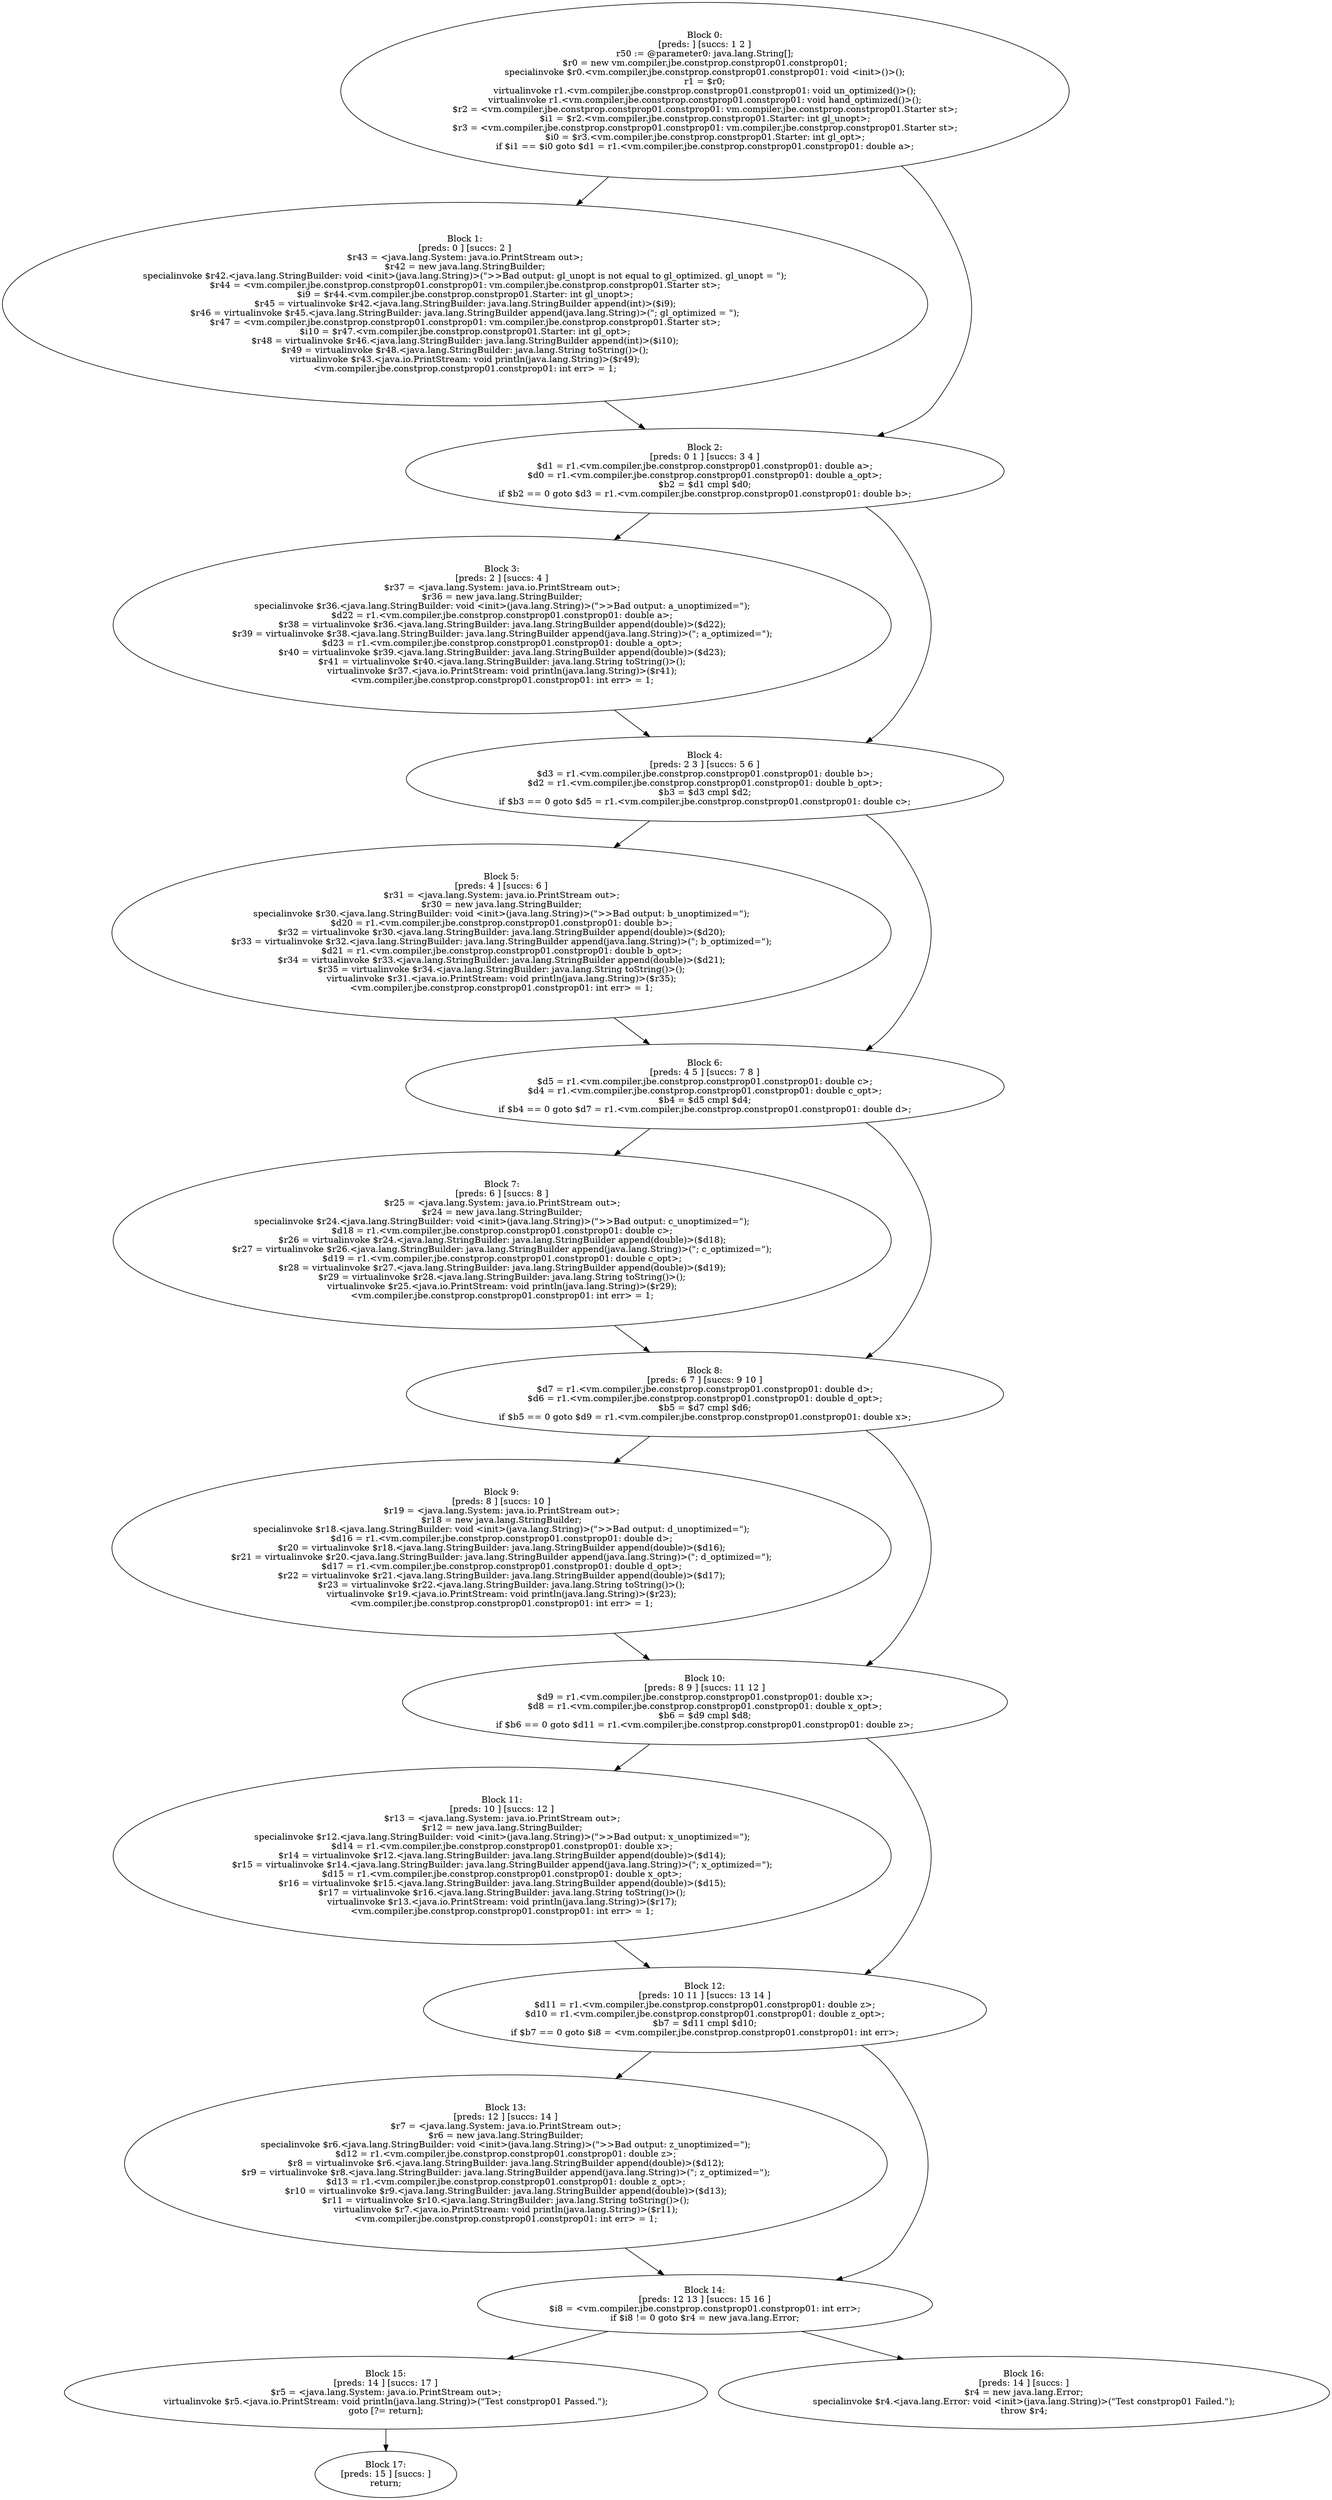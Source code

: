 digraph "unitGraph" {
    "Block 0:
[preds: ] [succs: 1 2 ]
r50 := @parameter0: java.lang.String[];
$r0 = new vm.compiler.jbe.constprop.constprop01.constprop01;
specialinvoke $r0.<vm.compiler.jbe.constprop.constprop01.constprop01: void <init>()>();
r1 = $r0;
virtualinvoke r1.<vm.compiler.jbe.constprop.constprop01.constprop01: void un_optimized()>();
virtualinvoke r1.<vm.compiler.jbe.constprop.constprop01.constprop01: void hand_optimized()>();
$r2 = <vm.compiler.jbe.constprop.constprop01.constprop01: vm.compiler.jbe.constprop.constprop01.Starter st>;
$i1 = $r2.<vm.compiler.jbe.constprop.constprop01.Starter: int gl_unopt>;
$r3 = <vm.compiler.jbe.constprop.constprop01.constprop01: vm.compiler.jbe.constprop.constprop01.Starter st>;
$i0 = $r3.<vm.compiler.jbe.constprop.constprop01.Starter: int gl_opt>;
if $i1 == $i0 goto $d1 = r1.<vm.compiler.jbe.constprop.constprop01.constprop01: double a>;
"
    "Block 1:
[preds: 0 ] [succs: 2 ]
$r43 = <java.lang.System: java.io.PrintStream out>;
$r42 = new java.lang.StringBuilder;
specialinvoke $r42.<java.lang.StringBuilder: void <init>(java.lang.String)>(\">>Bad output: gl_unopt is not equal to gl_optimized. gl_unopt = \");
$r44 = <vm.compiler.jbe.constprop.constprop01.constprop01: vm.compiler.jbe.constprop.constprop01.Starter st>;
$i9 = $r44.<vm.compiler.jbe.constprop.constprop01.Starter: int gl_unopt>;
$r45 = virtualinvoke $r42.<java.lang.StringBuilder: java.lang.StringBuilder append(int)>($i9);
$r46 = virtualinvoke $r45.<java.lang.StringBuilder: java.lang.StringBuilder append(java.lang.String)>(\"; gl_optimized = \");
$r47 = <vm.compiler.jbe.constprop.constprop01.constprop01: vm.compiler.jbe.constprop.constprop01.Starter st>;
$i10 = $r47.<vm.compiler.jbe.constprop.constprop01.Starter: int gl_opt>;
$r48 = virtualinvoke $r46.<java.lang.StringBuilder: java.lang.StringBuilder append(int)>($i10);
$r49 = virtualinvoke $r48.<java.lang.StringBuilder: java.lang.String toString()>();
virtualinvoke $r43.<java.io.PrintStream: void println(java.lang.String)>($r49);
<vm.compiler.jbe.constprop.constprop01.constprop01: int err> = 1;
"
    "Block 2:
[preds: 0 1 ] [succs: 3 4 ]
$d1 = r1.<vm.compiler.jbe.constprop.constprop01.constprop01: double a>;
$d0 = r1.<vm.compiler.jbe.constprop.constprop01.constprop01: double a_opt>;
$b2 = $d1 cmpl $d0;
if $b2 == 0 goto $d3 = r1.<vm.compiler.jbe.constprop.constprop01.constprop01: double b>;
"
    "Block 3:
[preds: 2 ] [succs: 4 ]
$r37 = <java.lang.System: java.io.PrintStream out>;
$r36 = new java.lang.StringBuilder;
specialinvoke $r36.<java.lang.StringBuilder: void <init>(java.lang.String)>(\">>Bad output: a_unoptimized=\");
$d22 = r1.<vm.compiler.jbe.constprop.constprop01.constprop01: double a>;
$r38 = virtualinvoke $r36.<java.lang.StringBuilder: java.lang.StringBuilder append(double)>($d22);
$r39 = virtualinvoke $r38.<java.lang.StringBuilder: java.lang.StringBuilder append(java.lang.String)>(\"; a_optimized=\");
$d23 = r1.<vm.compiler.jbe.constprop.constprop01.constprop01: double a_opt>;
$r40 = virtualinvoke $r39.<java.lang.StringBuilder: java.lang.StringBuilder append(double)>($d23);
$r41 = virtualinvoke $r40.<java.lang.StringBuilder: java.lang.String toString()>();
virtualinvoke $r37.<java.io.PrintStream: void println(java.lang.String)>($r41);
<vm.compiler.jbe.constprop.constprop01.constprop01: int err> = 1;
"
    "Block 4:
[preds: 2 3 ] [succs: 5 6 ]
$d3 = r1.<vm.compiler.jbe.constprop.constprop01.constprop01: double b>;
$d2 = r1.<vm.compiler.jbe.constprop.constprop01.constprop01: double b_opt>;
$b3 = $d3 cmpl $d2;
if $b3 == 0 goto $d5 = r1.<vm.compiler.jbe.constprop.constprop01.constprop01: double c>;
"
    "Block 5:
[preds: 4 ] [succs: 6 ]
$r31 = <java.lang.System: java.io.PrintStream out>;
$r30 = new java.lang.StringBuilder;
specialinvoke $r30.<java.lang.StringBuilder: void <init>(java.lang.String)>(\">>Bad output: b_unoptimized=\");
$d20 = r1.<vm.compiler.jbe.constprop.constprop01.constprop01: double b>;
$r32 = virtualinvoke $r30.<java.lang.StringBuilder: java.lang.StringBuilder append(double)>($d20);
$r33 = virtualinvoke $r32.<java.lang.StringBuilder: java.lang.StringBuilder append(java.lang.String)>(\"; b_optimized=\");
$d21 = r1.<vm.compiler.jbe.constprop.constprop01.constprop01: double b_opt>;
$r34 = virtualinvoke $r33.<java.lang.StringBuilder: java.lang.StringBuilder append(double)>($d21);
$r35 = virtualinvoke $r34.<java.lang.StringBuilder: java.lang.String toString()>();
virtualinvoke $r31.<java.io.PrintStream: void println(java.lang.String)>($r35);
<vm.compiler.jbe.constprop.constprop01.constprop01: int err> = 1;
"
    "Block 6:
[preds: 4 5 ] [succs: 7 8 ]
$d5 = r1.<vm.compiler.jbe.constprop.constprop01.constprop01: double c>;
$d4 = r1.<vm.compiler.jbe.constprop.constprop01.constprop01: double c_opt>;
$b4 = $d5 cmpl $d4;
if $b4 == 0 goto $d7 = r1.<vm.compiler.jbe.constprop.constprop01.constprop01: double d>;
"
    "Block 7:
[preds: 6 ] [succs: 8 ]
$r25 = <java.lang.System: java.io.PrintStream out>;
$r24 = new java.lang.StringBuilder;
specialinvoke $r24.<java.lang.StringBuilder: void <init>(java.lang.String)>(\">>Bad output: c_unoptimized=\");
$d18 = r1.<vm.compiler.jbe.constprop.constprop01.constprop01: double c>;
$r26 = virtualinvoke $r24.<java.lang.StringBuilder: java.lang.StringBuilder append(double)>($d18);
$r27 = virtualinvoke $r26.<java.lang.StringBuilder: java.lang.StringBuilder append(java.lang.String)>(\"; c_optimized=\");
$d19 = r1.<vm.compiler.jbe.constprop.constprop01.constprop01: double c_opt>;
$r28 = virtualinvoke $r27.<java.lang.StringBuilder: java.lang.StringBuilder append(double)>($d19);
$r29 = virtualinvoke $r28.<java.lang.StringBuilder: java.lang.String toString()>();
virtualinvoke $r25.<java.io.PrintStream: void println(java.lang.String)>($r29);
<vm.compiler.jbe.constprop.constprop01.constprop01: int err> = 1;
"
    "Block 8:
[preds: 6 7 ] [succs: 9 10 ]
$d7 = r1.<vm.compiler.jbe.constprop.constprop01.constprop01: double d>;
$d6 = r1.<vm.compiler.jbe.constprop.constprop01.constprop01: double d_opt>;
$b5 = $d7 cmpl $d6;
if $b5 == 0 goto $d9 = r1.<vm.compiler.jbe.constprop.constprop01.constprop01: double x>;
"
    "Block 9:
[preds: 8 ] [succs: 10 ]
$r19 = <java.lang.System: java.io.PrintStream out>;
$r18 = new java.lang.StringBuilder;
specialinvoke $r18.<java.lang.StringBuilder: void <init>(java.lang.String)>(\">>Bad output: d_unoptimized=\");
$d16 = r1.<vm.compiler.jbe.constprop.constprop01.constprop01: double d>;
$r20 = virtualinvoke $r18.<java.lang.StringBuilder: java.lang.StringBuilder append(double)>($d16);
$r21 = virtualinvoke $r20.<java.lang.StringBuilder: java.lang.StringBuilder append(java.lang.String)>(\"; d_optimized=\");
$d17 = r1.<vm.compiler.jbe.constprop.constprop01.constprop01: double d_opt>;
$r22 = virtualinvoke $r21.<java.lang.StringBuilder: java.lang.StringBuilder append(double)>($d17);
$r23 = virtualinvoke $r22.<java.lang.StringBuilder: java.lang.String toString()>();
virtualinvoke $r19.<java.io.PrintStream: void println(java.lang.String)>($r23);
<vm.compiler.jbe.constprop.constprop01.constprop01: int err> = 1;
"
    "Block 10:
[preds: 8 9 ] [succs: 11 12 ]
$d9 = r1.<vm.compiler.jbe.constprop.constprop01.constprop01: double x>;
$d8 = r1.<vm.compiler.jbe.constprop.constprop01.constprop01: double x_opt>;
$b6 = $d9 cmpl $d8;
if $b6 == 0 goto $d11 = r1.<vm.compiler.jbe.constprop.constprop01.constprop01: double z>;
"
    "Block 11:
[preds: 10 ] [succs: 12 ]
$r13 = <java.lang.System: java.io.PrintStream out>;
$r12 = new java.lang.StringBuilder;
specialinvoke $r12.<java.lang.StringBuilder: void <init>(java.lang.String)>(\">>Bad output: x_unoptimized=\");
$d14 = r1.<vm.compiler.jbe.constprop.constprop01.constprop01: double x>;
$r14 = virtualinvoke $r12.<java.lang.StringBuilder: java.lang.StringBuilder append(double)>($d14);
$r15 = virtualinvoke $r14.<java.lang.StringBuilder: java.lang.StringBuilder append(java.lang.String)>(\"; x_optimized=\");
$d15 = r1.<vm.compiler.jbe.constprop.constprop01.constprop01: double x_opt>;
$r16 = virtualinvoke $r15.<java.lang.StringBuilder: java.lang.StringBuilder append(double)>($d15);
$r17 = virtualinvoke $r16.<java.lang.StringBuilder: java.lang.String toString()>();
virtualinvoke $r13.<java.io.PrintStream: void println(java.lang.String)>($r17);
<vm.compiler.jbe.constprop.constprop01.constprop01: int err> = 1;
"
    "Block 12:
[preds: 10 11 ] [succs: 13 14 ]
$d11 = r1.<vm.compiler.jbe.constprop.constprop01.constprop01: double z>;
$d10 = r1.<vm.compiler.jbe.constprop.constprop01.constprop01: double z_opt>;
$b7 = $d11 cmpl $d10;
if $b7 == 0 goto $i8 = <vm.compiler.jbe.constprop.constprop01.constprop01: int err>;
"
    "Block 13:
[preds: 12 ] [succs: 14 ]
$r7 = <java.lang.System: java.io.PrintStream out>;
$r6 = new java.lang.StringBuilder;
specialinvoke $r6.<java.lang.StringBuilder: void <init>(java.lang.String)>(\">>Bad output: z_unoptimized=\");
$d12 = r1.<vm.compiler.jbe.constprop.constprop01.constprop01: double z>;
$r8 = virtualinvoke $r6.<java.lang.StringBuilder: java.lang.StringBuilder append(double)>($d12);
$r9 = virtualinvoke $r8.<java.lang.StringBuilder: java.lang.StringBuilder append(java.lang.String)>(\"; z_optimized=\");
$d13 = r1.<vm.compiler.jbe.constprop.constprop01.constprop01: double z_opt>;
$r10 = virtualinvoke $r9.<java.lang.StringBuilder: java.lang.StringBuilder append(double)>($d13);
$r11 = virtualinvoke $r10.<java.lang.StringBuilder: java.lang.String toString()>();
virtualinvoke $r7.<java.io.PrintStream: void println(java.lang.String)>($r11);
<vm.compiler.jbe.constprop.constprop01.constprop01: int err> = 1;
"
    "Block 14:
[preds: 12 13 ] [succs: 15 16 ]
$i8 = <vm.compiler.jbe.constprop.constprop01.constprop01: int err>;
if $i8 != 0 goto $r4 = new java.lang.Error;
"
    "Block 15:
[preds: 14 ] [succs: 17 ]
$r5 = <java.lang.System: java.io.PrintStream out>;
virtualinvoke $r5.<java.io.PrintStream: void println(java.lang.String)>(\"Test constprop01 Passed.\");
goto [?= return];
"
    "Block 16:
[preds: 14 ] [succs: ]
$r4 = new java.lang.Error;
specialinvoke $r4.<java.lang.Error: void <init>(java.lang.String)>(\"Test constprop01 Failed.\");
throw $r4;
"
    "Block 17:
[preds: 15 ] [succs: ]
return;
"
    "Block 0:
[preds: ] [succs: 1 2 ]
r50 := @parameter0: java.lang.String[];
$r0 = new vm.compiler.jbe.constprop.constprop01.constprop01;
specialinvoke $r0.<vm.compiler.jbe.constprop.constprop01.constprop01: void <init>()>();
r1 = $r0;
virtualinvoke r1.<vm.compiler.jbe.constprop.constprop01.constprop01: void un_optimized()>();
virtualinvoke r1.<vm.compiler.jbe.constprop.constprop01.constprop01: void hand_optimized()>();
$r2 = <vm.compiler.jbe.constprop.constprop01.constprop01: vm.compiler.jbe.constprop.constprop01.Starter st>;
$i1 = $r2.<vm.compiler.jbe.constprop.constprop01.Starter: int gl_unopt>;
$r3 = <vm.compiler.jbe.constprop.constprop01.constprop01: vm.compiler.jbe.constprop.constprop01.Starter st>;
$i0 = $r3.<vm.compiler.jbe.constprop.constprop01.Starter: int gl_opt>;
if $i1 == $i0 goto $d1 = r1.<vm.compiler.jbe.constprop.constprop01.constprop01: double a>;
"->"Block 1:
[preds: 0 ] [succs: 2 ]
$r43 = <java.lang.System: java.io.PrintStream out>;
$r42 = new java.lang.StringBuilder;
specialinvoke $r42.<java.lang.StringBuilder: void <init>(java.lang.String)>(\">>Bad output: gl_unopt is not equal to gl_optimized. gl_unopt = \");
$r44 = <vm.compiler.jbe.constprop.constprop01.constprop01: vm.compiler.jbe.constprop.constprop01.Starter st>;
$i9 = $r44.<vm.compiler.jbe.constprop.constprop01.Starter: int gl_unopt>;
$r45 = virtualinvoke $r42.<java.lang.StringBuilder: java.lang.StringBuilder append(int)>($i9);
$r46 = virtualinvoke $r45.<java.lang.StringBuilder: java.lang.StringBuilder append(java.lang.String)>(\"; gl_optimized = \");
$r47 = <vm.compiler.jbe.constprop.constprop01.constprop01: vm.compiler.jbe.constprop.constprop01.Starter st>;
$i10 = $r47.<vm.compiler.jbe.constprop.constprop01.Starter: int gl_opt>;
$r48 = virtualinvoke $r46.<java.lang.StringBuilder: java.lang.StringBuilder append(int)>($i10);
$r49 = virtualinvoke $r48.<java.lang.StringBuilder: java.lang.String toString()>();
virtualinvoke $r43.<java.io.PrintStream: void println(java.lang.String)>($r49);
<vm.compiler.jbe.constprop.constprop01.constprop01: int err> = 1;
";
    "Block 0:
[preds: ] [succs: 1 2 ]
r50 := @parameter0: java.lang.String[];
$r0 = new vm.compiler.jbe.constprop.constprop01.constprop01;
specialinvoke $r0.<vm.compiler.jbe.constprop.constprop01.constprop01: void <init>()>();
r1 = $r0;
virtualinvoke r1.<vm.compiler.jbe.constprop.constprop01.constprop01: void un_optimized()>();
virtualinvoke r1.<vm.compiler.jbe.constprop.constprop01.constprop01: void hand_optimized()>();
$r2 = <vm.compiler.jbe.constprop.constprop01.constprop01: vm.compiler.jbe.constprop.constprop01.Starter st>;
$i1 = $r2.<vm.compiler.jbe.constprop.constprop01.Starter: int gl_unopt>;
$r3 = <vm.compiler.jbe.constprop.constprop01.constprop01: vm.compiler.jbe.constprop.constprop01.Starter st>;
$i0 = $r3.<vm.compiler.jbe.constprop.constprop01.Starter: int gl_opt>;
if $i1 == $i0 goto $d1 = r1.<vm.compiler.jbe.constprop.constprop01.constprop01: double a>;
"->"Block 2:
[preds: 0 1 ] [succs: 3 4 ]
$d1 = r1.<vm.compiler.jbe.constprop.constprop01.constprop01: double a>;
$d0 = r1.<vm.compiler.jbe.constprop.constprop01.constprop01: double a_opt>;
$b2 = $d1 cmpl $d0;
if $b2 == 0 goto $d3 = r1.<vm.compiler.jbe.constprop.constprop01.constprop01: double b>;
";
    "Block 1:
[preds: 0 ] [succs: 2 ]
$r43 = <java.lang.System: java.io.PrintStream out>;
$r42 = new java.lang.StringBuilder;
specialinvoke $r42.<java.lang.StringBuilder: void <init>(java.lang.String)>(\">>Bad output: gl_unopt is not equal to gl_optimized. gl_unopt = \");
$r44 = <vm.compiler.jbe.constprop.constprop01.constprop01: vm.compiler.jbe.constprop.constprop01.Starter st>;
$i9 = $r44.<vm.compiler.jbe.constprop.constprop01.Starter: int gl_unopt>;
$r45 = virtualinvoke $r42.<java.lang.StringBuilder: java.lang.StringBuilder append(int)>($i9);
$r46 = virtualinvoke $r45.<java.lang.StringBuilder: java.lang.StringBuilder append(java.lang.String)>(\"; gl_optimized = \");
$r47 = <vm.compiler.jbe.constprop.constprop01.constprop01: vm.compiler.jbe.constprop.constprop01.Starter st>;
$i10 = $r47.<vm.compiler.jbe.constprop.constprop01.Starter: int gl_opt>;
$r48 = virtualinvoke $r46.<java.lang.StringBuilder: java.lang.StringBuilder append(int)>($i10);
$r49 = virtualinvoke $r48.<java.lang.StringBuilder: java.lang.String toString()>();
virtualinvoke $r43.<java.io.PrintStream: void println(java.lang.String)>($r49);
<vm.compiler.jbe.constprop.constprop01.constprop01: int err> = 1;
"->"Block 2:
[preds: 0 1 ] [succs: 3 4 ]
$d1 = r1.<vm.compiler.jbe.constprop.constprop01.constprop01: double a>;
$d0 = r1.<vm.compiler.jbe.constprop.constprop01.constprop01: double a_opt>;
$b2 = $d1 cmpl $d0;
if $b2 == 0 goto $d3 = r1.<vm.compiler.jbe.constprop.constprop01.constprop01: double b>;
";
    "Block 2:
[preds: 0 1 ] [succs: 3 4 ]
$d1 = r1.<vm.compiler.jbe.constprop.constprop01.constprop01: double a>;
$d0 = r1.<vm.compiler.jbe.constprop.constprop01.constprop01: double a_opt>;
$b2 = $d1 cmpl $d0;
if $b2 == 0 goto $d3 = r1.<vm.compiler.jbe.constprop.constprop01.constprop01: double b>;
"->"Block 3:
[preds: 2 ] [succs: 4 ]
$r37 = <java.lang.System: java.io.PrintStream out>;
$r36 = new java.lang.StringBuilder;
specialinvoke $r36.<java.lang.StringBuilder: void <init>(java.lang.String)>(\">>Bad output: a_unoptimized=\");
$d22 = r1.<vm.compiler.jbe.constprop.constprop01.constprop01: double a>;
$r38 = virtualinvoke $r36.<java.lang.StringBuilder: java.lang.StringBuilder append(double)>($d22);
$r39 = virtualinvoke $r38.<java.lang.StringBuilder: java.lang.StringBuilder append(java.lang.String)>(\"; a_optimized=\");
$d23 = r1.<vm.compiler.jbe.constprop.constprop01.constprop01: double a_opt>;
$r40 = virtualinvoke $r39.<java.lang.StringBuilder: java.lang.StringBuilder append(double)>($d23);
$r41 = virtualinvoke $r40.<java.lang.StringBuilder: java.lang.String toString()>();
virtualinvoke $r37.<java.io.PrintStream: void println(java.lang.String)>($r41);
<vm.compiler.jbe.constprop.constprop01.constprop01: int err> = 1;
";
    "Block 2:
[preds: 0 1 ] [succs: 3 4 ]
$d1 = r1.<vm.compiler.jbe.constprop.constprop01.constprop01: double a>;
$d0 = r1.<vm.compiler.jbe.constprop.constprop01.constprop01: double a_opt>;
$b2 = $d1 cmpl $d0;
if $b2 == 0 goto $d3 = r1.<vm.compiler.jbe.constprop.constprop01.constprop01: double b>;
"->"Block 4:
[preds: 2 3 ] [succs: 5 6 ]
$d3 = r1.<vm.compiler.jbe.constprop.constprop01.constprop01: double b>;
$d2 = r1.<vm.compiler.jbe.constprop.constprop01.constprop01: double b_opt>;
$b3 = $d3 cmpl $d2;
if $b3 == 0 goto $d5 = r1.<vm.compiler.jbe.constprop.constprop01.constprop01: double c>;
";
    "Block 3:
[preds: 2 ] [succs: 4 ]
$r37 = <java.lang.System: java.io.PrintStream out>;
$r36 = new java.lang.StringBuilder;
specialinvoke $r36.<java.lang.StringBuilder: void <init>(java.lang.String)>(\">>Bad output: a_unoptimized=\");
$d22 = r1.<vm.compiler.jbe.constprop.constprop01.constprop01: double a>;
$r38 = virtualinvoke $r36.<java.lang.StringBuilder: java.lang.StringBuilder append(double)>($d22);
$r39 = virtualinvoke $r38.<java.lang.StringBuilder: java.lang.StringBuilder append(java.lang.String)>(\"; a_optimized=\");
$d23 = r1.<vm.compiler.jbe.constprop.constprop01.constprop01: double a_opt>;
$r40 = virtualinvoke $r39.<java.lang.StringBuilder: java.lang.StringBuilder append(double)>($d23);
$r41 = virtualinvoke $r40.<java.lang.StringBuilder: java.lang.String toString()>();
virtualinvoke $r37.<java.io.PrintStream: void println(java.lang.String)>($r41);
<vm.compiler.jbe.constprop.constprop01.constprop01: int err> = 1;
"->"Block 4:
[preds: 2 3 ] [succs: 5 6 ]
$d3 = r1.<vm.compiler.jbe.constprop.constprop01.constprop01: double b>;
$d2 = r1.<vm.compiler.jbe.constprop.constprop01.constprop01: double b_opt>;
$b3 = $d3 cmpl $d2;
if $b3 == 0 goto $d5 = r1.<vm.compiler.jbe.constprop.constprop01.constprop01: double c>;
";
    "Block 4:
[preds: 2 3 ] [succs: 5 6 ]
$d3 = r1.<vm.compiler.jbe.constprop.constprop01.constprop01: double b>;
$d2 = r1.<vm.compiler.jbe.constprop.constprop01.constprop01: double b_opt>;
$b3 = $d3 cmpl $d2;
if $b3 == 0 goto $d5 = r1.<vm.compiler.jbe.constprop.constprop01.constprop01: double c>;
"->"Block 5:
[preds: 4 ] [succs: 6 ]
$r31 = <java.lang.System: java.io.PrintStream out>;
$r30 = new java.lang.StringBuilder;
specialinvoke $r30.<java.lang.StringBuilder: void <init>(java.lang.String)>(\">>Bad output: b_unoptimized=\");
$d20 = r1.<vm.compiler.jbe.constprop.constprop01.constprop01: double b>;
$r32 = virtualinvoke $r30.<java.lang.StringBuilder: java.lang.StringBuilder append(double)>($d20);
$r33 = virtualinvoke $r32.<java.lang.StringBuilder: java.lang.StringBuilder append(java.lang.String)>(\"; b_optimized=\");
$d21 = r1.<vm.compiler.jbe.constprop.constprop01.constprop01: double b_opt>;
$r34 = virtualinvoke $r33.<java.lang.StringBuilder: java.lang.StringBuilder append(double)>($d21);
$r35 = virtualinvoke $r34.<java.lang.StringBuilder: java.lang.String toString()>();
virtualinvoke $r31.<java.io.PrintStream: void println(java.lang.String)>($r35);
<vm.compiler.jbe.constprop.constprop01.constprop01: int err> = 1;
";
    "Block 4:
[preds: 2 3 ] [succs: 5 6 ]
$d3 = r1.<vm.compiler.jbe.constprop.constprop01.constprop01: double b>;
$d2 = r1.<vm.compiler.jbe.constprop.constprop01.constprop01: double b_opt>;
$b3 = $d3 cmpl $d2;
if $b3 == 0 goto $d5 = r1.<vm.compiler.jbe.constprop.constprop01.constprop01: double c>;
"->"Block 6:
[preds: 4 5 ] [succs: 7 8 ]
$d5 = r1.<vm.compiler.jbe.constprop.constprop01.constprop01: double c>;
$d4 = r1.<vm.compiler.jbe.constprop.constprop01.constprop01: double c_opt>;
$b4 = $d5 cmpl $d4;
if $b4 == 0 goto $d7 = r1.<vm.compiler.jbe.constprop.constprop01.constprop01: double d>;
";
    "Block 5:
[preds: 4 ] [succs: 6 ]
$r31 = <java.lang.System: java.io.PrintStream out>;
$r30 = new java.lang.StringBuilder;
specialinvoke $r30.<java.lang.StringBuilder: void <init>(java.lang.String)>(\">>Bad output: b_unoptimized=\");
$d20 = r1.<vm.compiler.jbe.constprop.constprop01.constprop01: double b>;
$r32 = virtualinvoke $r30.<java.lang.StringBuilder: java.lang.StringBuilder append(double)>($d20);
$r33 = virtualinvoke $r32.<java.lang.StringBuilder: java.lang.StringBuilder append(java.lang.String)>(\"; b_optimized=\");
$d21 = r1.<vm.compiler.jbe.constprop.constprop01.constprop01: double b_opt>;
$r34 = virtualinvoke $r33.<java.lang.StringBuilder: java.lang.StringBuilder append(double)>($d21);
$r35 = virtualinvoke $r34.<java.lang.StringBuilder: java.lang.String toString()>();
virtualinvoke $r31.<java.io.PrintStream: void println(java.lang.String)>($r35);
<vm.compiler.jbe.constprop.constprop01.constprop01: int err> = 1;
"->"Block 6:
[preds: 4 5 ] [succs: 7 8 ]
$d5 = r1.<vm.compiler.jbe.constprop.constprop01.constprop01: double c>;
$d4 = r1.<vm.compiler.jbe.constprop.constprop01.constprop01: double c_opt>;
$b4 = $d5 cmpl $d4;
if $b4 == 0 goto $d7 = r1.<vm.compiler.jbe.constprop.constprop01.constprop01: double d>;
";
    "Block 6:
[preds: 4 5 ] [succs: 7 8 ]
$d5 = r1.<vm.compiler.jbe.constprop.constprop01.constprop01: double c>;
$d4 = r1.<vm.compiler.jbe.constprop.constprop01.constprop01: double c_opt>;
$b4 = $d5 cmpl $d4;
if $b4 == 0 goto $d7 = r1.<vm.compiler.jbe.constprop.constprop01.constprop01: double d>;
"->"Block 7:
[preds: 6 ] [succs: 8 ]
$r25 = <java.lang.System: java.io.PrintStream out>;
$r24 = new java.lang.StringBuilder;
specialinvoke $r24.<java.lang.StringBuilder: void <init>(java.lang.String)>(\">>Bad output: c_unoptimized=\");
$d18 = r1.<vm.compiler.jbe.constprop.constprop01.constprop01: double c>;
$r26 = virtualinvoke $r24.<java.lang.StringBuilder: java.lang.StringBuilder append(double)>($d18);
$r27 = virtualinvoke $r26.<java.lang.StringBuilder: java.lang.StringBuilder append(java.lang.String)>(\"; c_optimized=\");
$d19 = r1.<vm.compiler.jbe.constprop.constprop01.constprop01: double c_opt>;
$r28 = virtualinvoke $r27.<java.lang.StringBuilder: java.lang.StringBuilder append(double)>($d19);
$r29 = virtualinvoke $r28.<java.lang.StringBuilder: java.lang.String toString()>();
virtualinvoke $r25.<java.io.PrintStream: void println(java.lang.String)>($r29);
<vm.compiler.jbe.constprop.constprop01.constprop01: int err> = 1;
";
    "Block 6:
[preds: 4 5 ] [succs: 7 8 ]
$d5 = r1.<vm.compiler.jbe.constprop.constprop01.constprop01: double c>;
$d4 = r1.<vm.compiler.jbe.constprop.constprop01.constprop01: double c_opt>;
$b4 = $d5 cmpl $d4;
if $b4 == 0 goto $d7 = r1.<vm.compiler.jbe.constprop.constprop01.constprop01: double d>;
"->"Block 8:
[preds: 6 7 ] [succs: 9 10 ]
$d7 = r1.<vm.compiler.jbe.constprop.constprop01.constprop01: double d>;
$d6 = r1.<vm.compiler.jbe.constprop.constprop01.constprop01: double d_opt>;
$b5 = $d7 cmpl $d6;
if $b5 == 0 goto $d9 = r1.<vm.compiler.jbe.constprop.constprop01.constprop01: double x>;
";
    "Block 7:
[preds: 6 ] [succs: 8 ]
$r25 = <java.lang.System: java.io.PrintStream out>;
$r24 = new java.lang.StringBuilder;
specialinvoke $r24.<java.lang.StringBuilder: void <init>(java.lang.String)>(\">>Bad output: c_unoptimized=\");
$d18 = r1.<vm.compiler.jbe.constprop.constprop01.constprop01: double c>;
$r26 = virtualinvoke $r24.<java.lang.StringBuilder: java.lang.StringBuilder append(double)>($d18);
$r27 = virtualinvoke $r26.<java.lang.StringBuilder: java.lang.StringBuilder append(java.lang.String)>(\"; c_optimized=\");
$d19 = r1.<vm.compiler.jbe.constprop.constprop01.constprop01: double c_opt>;
$r28 = virtualinvoke $r27.<java.lang.StringBuilder: java.lang.StringBuilder append(double)>($d19);
$r29 = virtualinvoke $r28.<java.lang.StringBuilder: java.lang.String toString()>();
virtualinvoke $r25.<java.io.PrintStream: void println(java.lang.String)>($r29);
<vm.compiler.jbe.constprop.constprop01.constprop01: int err> = 1;
"->"Block 8:
[preds: 6 7 ] [succs: 9 10 ]
$d7 = r1.<vm.compiler.jbe.constprop.constprop01.constprop01: double d>;
$d6 = r1.<vm.compiler.jbe.constprop.constprop01.constprop01: double d_opt>;
$b5 = $d7 cmpl $d6;
if $b5 == 0 goto $d9 = r1.<vm.compiler.jbe.constprop.constprop01.constprop01: double x>;
";
    "Block 8:
[preds: 6 7 ] [succs: 9 10 ]
$d7 = r1.<vm.compiler.jbe.constprop.constprop01.constprop01: double d>;
$d6 = r1.<vm.compiler.jbe.constprop.constprop01.constprop01: double d_opt>;
$b5 = $d7 cmpl $d6;
if $b5 == 0 goto $d9 = r1.<vm.compiler.jbe.constprop.constprop01.constprop01: double x>;
"->"Block 9:
[preds: 8 ] [succs: 10 ]
$r19 = <java.lang.System: java.io.PrintStream out>;
$r18 = new java.lang.StringBuilder;
specialinvoke $r18.<java.lang.StringBuilder: void <init>(java.lang.String)>(\">>Bad output: d_unoptimized=\");
$d16 = r1.<vm.compiler.jbe.constprop.constprop01.constprop01: double d>;
$r20 = virtualinvoke $r18.<java.lang.StringBuilder: java.lang.StringBuilder append(double)>($d16);
$r21 = virtualinvoke $r20.<java.lang.StringBuilder: java.lang.StringBuilder append(java.lang.String)>(\"; d_optimized=\");
$d17 = r1.<vm.compiler.jbe.constprop.constprop01.constprop01: double d_opt>;
$r22 = virtualinvoke $r21.<java.lang.StringBuilder: java.lang.StringBuilder append(double)>($d17);
$r23 = virtualinvoke $r22.<java.lang.StringBuilder: java.lang.String toString()>();
virtualinvoke $r19.<java.io.PrintStream: void println(java.lang.String)>($r23);
<vm.compiler.jbe.constprop.constprop01.constprop01: int err> = 1;
";
    "Block 8:
[preds: 6 7 ] [succs: 9 10 ]
$d7 = r1.<vm.compiler.jbe.constprop.constprop01.constprop01: double d>;
$d6 = r1.<vm.compiler.jbe.constprop.constprop01.constprop01: double d_opt>;
$b5 = $d7 cmpl $d6;
if $b5 == 0 goto $d9 = r1.<vm.compiler.jbe.constprop.constprop01.constprop01: double x>;
"->"Block 10:
[preds: 8 9 ] [succs: 11 12 ]
$d9 = r1.<vm.compiler.jbe.constprop.constprop01.constprop01: double x>;
$d8 = r1.<vm.compiler.jbe.constprop.constprop01.constprop01: double x_opt>;
$b6 = $d9 cmpl $d8;
if $b6 == 0 goto $d11 = r1.<vm.compiler.jbe.constprop.constprop01.constprop01: double z>;
";
    "Block 9:
[preds: 8 ] [succs: 10 ]
$r19 = <java.lang.System: java.io.PrintStream out>;
$r18 = new java.lang.StringBuilder;
specialinvoke $r18.<java.lang.StringBuilder: void <init>(java.lang.String)>(\">>Bad output: d_unoptimized=\");
$d16 = r1.<vm.compiler.jbe.constprop.constprop01.constprop01: double d>;
$r20 = virtualinvoke $r18.<java.lang.StringBuilder: java.lang.StringBuilder append(double)>($d16);
$r21 = virtualinvoke $r20.<java.lang.StringBuilder: java.lang.StringBuilder append(java.lang.String)>(\"; d_optimized=\");
$d17 = r1.<vm.compiler.jbe.constprop.constprop01.constprop01: double d_opt>;
$r22 = virtualinvoke $r21.<java.lang.StringBuilder: java.lang.StringBuilder append(double)>($d17);
$r23 = virtualinvoke $r22.<java.lang.StringBuilder: java.lang.String toString()>();
virtualinvoke $r19.<java.io.PrintStream: void println(java.lang.String)>($r23);
<vm.compiler.jbe.constprop.constprop01.constprop01: int err> = 1;
"->"Block 10:
[preds: 8 9 ] [succs: 11 12 ]
$d9 = r1.<vm.compiler.jbe.constprop.constprop01.constprop01: double x>;
$d8 = r1.<vm.compiler.jbe.constprop.constprop01.constprop01: double x_opt>;
$b6 = $d9 cmpl $d8;
if $b6 == 0 goto $d11 = r1.<vm.compiler.jbe.constprop.constprop01.constprop01: double z>;
";
    "Block 10:
[preds: 8 9 ] [succs: 11 12 ]
$d9 = r1.<vm.compiler.jbe.constprop.constprop01.constprop01: double x>;
$d8 = r1.<vm.compiler.jbe.constprop.constprop01.constprop01: double x_opt>;
$b6 = $d9 cmpl $d8;
if $b6 == 0 goto $d11 = r1.<vm.compiler.jbe.constprop.constprop01.constprop01: double z>;
"->"Block 11:
[preds: 10 ] [succs: 12 ]
$r13 = <java.lang.System: java.io.PrintStream out>;
$r12 = new java.lang.StringBuilder;
specialinvoke $r12.<java.lang.StringBuilder: void <init>(java.lang.String)>(\">>Bad output: x_unoptimized=\");
$d14 = r1.<vm.compiler.jbe.constprop.constprop01.constprop01: double x>;
$r14 = virtualinvoke $r12.<java.lang.StringBuilder: java.lang.StringBuilder append(double)>($d14);
$r15 = virtualinvoke $r14.<java.lang.StringBuilder: java.lang.StringBuilder append(java.lang.String)>(\"; x_optimized=\");
$d15 = r1.<vm.compiler.jbe.constprop.constprop01.constprop01: double x_opt>;
$r16 = virtualinvoke $r15.<java.lang.StringBuilder: java.lang.StringBuilder append(double)>($d15);
$r17 = virtualinvoke $r16.<java.lang.StringBuilder: java.lang.String toString()>();
virtualinvoke $r13.<java.io.PrintStream: void println(java.lang.String)>($r17);
<vm.compiler.jbe.constprop.constprop01.constprop01: int err> = 1;
";
    "Block 10:
[preds: 8 9 ] [succs: 11 12 ]
$d9 = r1.<vm.compiler.jbe.constprop.constprop01.constprop01: double x>;
$d8 = r1.<vm.compiler.jbe.constprop.constprop01.constprop01: double x_opt>;
$b6 = $d9 cmpl $d8;
if $b6 == 0 goto $d11 = r1.<vm.compiler.jbe.constprop.constprop01.constprop01: double z>;
"->"Block 12:
[preds: 10 11 ] [succs: 13 14 ]
$d11 = r1.<vm.compiler.jbe.constprop.constprop01.constprop01: double z>;
$d10 = r1.<vm.compiler.jbe.constprop.constprop01.constprop01: double z_opt>;
$b7 = $d11 cmpl $d10;
if $b7 == 0 goto $i8 = <vm.compiler.jbe.constprop.constprop01.constprop01: int err>;
";
    "Block 11:
[preds: 10 ] [succs: 12 ]
$r13 = <java.lang.System: java.io.PrintStream out>;
$r12 = new java.lang.StringBuilder;
specialinvoke $r12.<java.lang.StringBuilder: void <init>(java.lang.String)>(\">>Bad output: x_unoptimized=\");
$d14 = r1.<vm.compiler.jbe.constprop.constprop01.constprop01: double x>;
$r14 = virtualinvoke $r12.<java.lang.StringBuilder: java.lang.StringBuilder append(double)>($d14);
$r15 = virtualinvoke $r14.<java.lang.StringBuilder: java.lang.StringBuilder append(java.lang.String)>(\"; x_optimized=\");
$d15 = r1.<vm.compiler.jbe.constprop.constprop01.constprop01: double x_opt>;
$r16 = virtualinvoke $r15.<java.lang.StringBuilder: java.lang.StringBuilder append(double)>($d15);
$r17 = virtualinvoke $r16.<java.lang.StringBuilder: java.lang.String toString()>();
virtualinvoke $r13.<java.io.PrintStream: void println(java.lang.String)>($r17);
<vm.compiler.jbe.constprop.constprop01.constprop01: int err> = 1;
"->"Block 12:
[preds: 10 11 ] [succs: 13 14 ]
$d11 = r1.<vm.compiler.jbe.constprop.constprop01.constprop01: double z>;
$d10 = r1.<vm.compiler.jbe.constprop.constprop01.constprop01: double z_opt>;
$b7 = $d11 cmpl $d10;
if $b7 == 0 goto $i8 = <vm.compiler.jbe.constprop.constprop01.constprop01: int err>;
";
    "Block 12:
[preds: 10 11 ] [succs: 13 14 ]
$d11 = r1.<vm.compiler.jbe.constprop.constprop01.constprop01: double z>;
$d10 = r1.<vm.compiler.jbe.constprop.constprop01.constprop01: double z_opt>;
$b7 = $d11 cmpl $d10;
if $b7 == 0 goto $i8 = <vm.compiler.jbe.constprop.constprop01.constprop01: int err>;
"->"Block 13:
[preds: 12 ] [succs: 14 ]
$r7 = <java.lang.System: java.io.PrintStream out>;
$r6 = new java.lang.StringBuilder;
specialinvoke $r6.<java.lang.StringBuilder: void <init>(java.lang.String)>(\">>Bad output: z_unoptimized=\");
$d12 = r1.<vm.compiler.jbe.constprop.constprop01.constprop01: double z>;
$r8 = virtualinvoke $r6.<java.lang.StringBuilder: java.lang.StringBuilder append(double)>($d12);
$r9 = virtualinvoke $r8.<java.lang.StringBuilder: java.lang.StringBuilder append(java.lang.String)>(\"; z_optimized=\");
$d13 = r1.<vm.compiler.jbe.constprop.constprop01.constprop01: double z_opt>;
$r10 = virtualinvoke $r9.<java.lang.StringBuilder: java.lang.StringBuilder append(double)>($d13);
$r11 = virtualinvoke $r10.<java.lang.StringBuilder: java.lang.String toString()>();
virtualinvoke $r7.<java.io.PrintStream: void println(java.lang.String)>($r11);
<vm.compiler.jbe.constprop.constprop01.constprop01: int err> = 1;
";
    "Block 12:
[preds: 10 11 ] [succs: 13 14 ]
$d11 = r1.<vm.compiler.jbe.constprop.constprop01.constprop01: double z>;
$d10 = r1.<vm.compiler.jbe.constprop.constprop01.constprop01: double z_opt>;
$b7 = $d11 cmpl $d10;
if $b7 == 0 goto $i8 = <vm.compiler.jbe.constprop.constprop01.constprop01: int err>;
"->"Block 14:
[preds: 12 13 ] [succs: 15 16 ]
$i8 = <vm.compiler.jbe.constprop.constprop01.constprop01: int err>;
if $i8 != 0 goto $r4 = new java.lang.Error;
";
    "Block 13:
[preds: 12 ] [succs: 14 ]
$r7 = <java.lang.System: java.io.PrintStream out>;
$r6 = new java.lang.StringBuilder;
specialinvoke $r6.<java.lang.StringBuilder: void <init>(java.lang.String)>(\">>Bad output: z_unoptimized=\");
$d12 = r1.<vm.compiler.jbe.constprop.constprop01.constprop01: double z>;
$r8 = virtualinvoke $r6.<java.lang.StringBuilder: java.lang.StringBuilder append(double)>($d12);
$r9 = virtualinvoke $r8.<java.lang.StringBuilder: java.lang.StringBuilder append(java.lang.String)>(\"; z_optimized=\");
$d13 = r1.<vm.compiler.jbe.constprop.constprop01.constprop01: double z_opt>;
$r10 = virtualinvoke $r9.<java.lang.StringBuilder: java.lang.StringBuilder append(double)>($d13);
$r11 = virtualinvoke $r10.<java.lang.StringBuilder: java.lang.String toString()>();
virtualinvoke $r7.<java.io.PrintStream: void println(java.lang.String)>($r11);
<vm.compiler.jbe.constprop.constprop01.constprop01: int err> = 1;
"->"Block 14:
[preds: 12 13 ] [succs: 15 16 ]
$i8 = <vm.compiler.jbe.constprop.constprop01.constprop01: int err>;
if $i8 != 0 goto $r4 = new java.lang.Error;
";
    "Block 14:
[preds: 12 13 ] [succs: 15 16 ]
$i8 = <vm.compiler.jbe.constprop.constprop01.constprop01: int err>;
if $i8 != 0 goto $r4 = new java.lang.Error;
"->"Block 15:
[preds: 14 ] [succs: 17 ]
$r5 = <java.lang.System: java.io.PrintStream out>;
virtualinvoke $r5.<java.io.PrintStream: void println(java.lang.String)>(\"Test constprop01 Passed.\");
goto [?= return];
";
    "Block 14:
[preds: 12 13 ] [succs: 15 16 ]
$i8 = <vm.compiler.jbe.constprop.constprop01.constprop01: int err>;
if $i8 != 0 goto $r4 = new java.lang.Error;
"->"Block 16:
[preds: 14 ] [succs: ]
$r4 = new java.lang.Error;
specialinvoke $r4.<java.lang.Error: void <init>(java.lang.String)>(\"Test constprop01 Failed.\");
throw $r4;
";
    "Block 15:
[preds: 14 ] [succs: 17 ]
$r5 = <java.lang.System: java.io.PrintStream out>;
virtualinvoke $r5.<java.io.PrintStream: void println(java.lang.String)>(\"Test constprop01 Passed.\");
goto [?= return];
"->"Block 17:
[preds: 15 ] [succs: ]
return;
";
}
